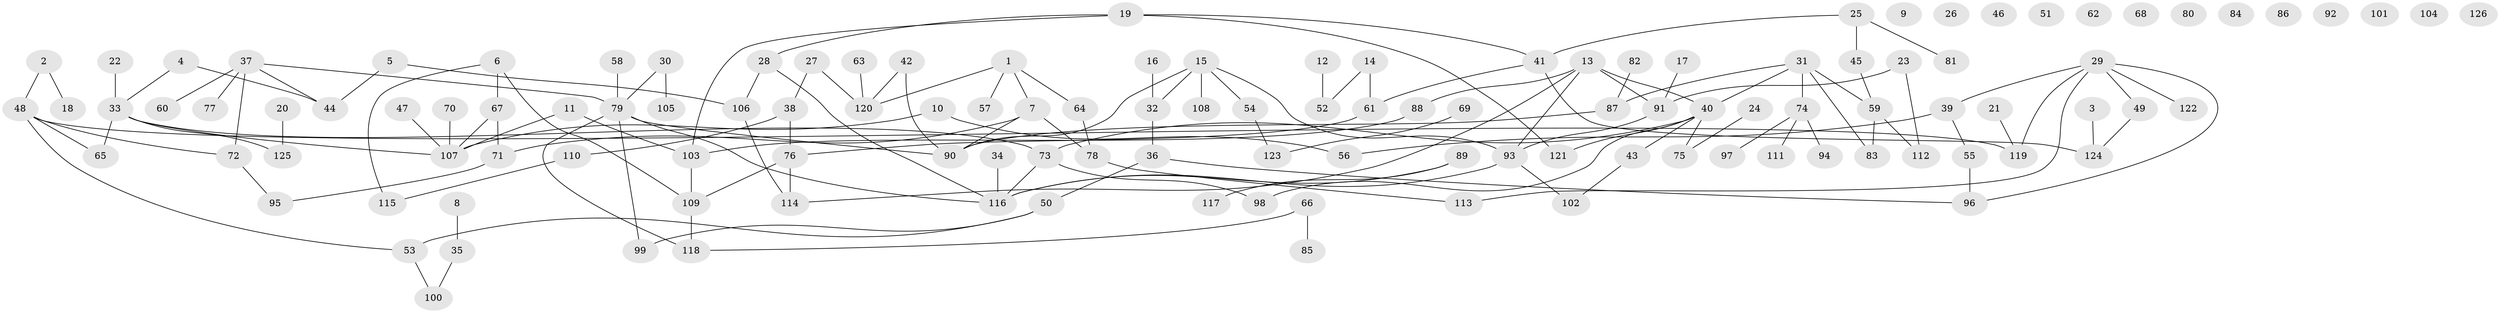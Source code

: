 // Generated by graph-tools (version 1.1) at 2025/49/03/09/25 03:49:12]
// undirected, 126 vertices, 145 edges
graph export_dot {
graph [start="1"]
  node [color=gray90,style=filled];
  1;
  2;
  3;
  4;
  5;
  6;
  7;
  8;
  9;
  10;
  11;
  12;
  13;
  14;
  15;
  16;
  17;
  18;
  19;
  20;
  21;
  22;
  23;
  24;
  25;
  26;
  27;
  28;
  29;
  30;
  31;
  32;
  33;
  34;
  35;
  36;
  37;
  38;
  39;
  40;
  41;
  42;
  43;
  44;
  45;
  46;
  47;
  48;
  49;
  50;
  51;
  52;
  53;
  54;
  55;
  56;
  57;
  58;
  59;
  60;
  61;
  62;
  63;
  64;
  65;
  66;
  67;
  68;
  69;
  70;
  71;
  72;
  73;
  74;
  75;
  76;
  77;
  78;
  79;
  80;
  81;
  82;
  83;
  84;
  85;
  86;
  87;
  88;
  89;
  90;
  91;
  92;
  93;
  94;
  95;
  96;
  97;
  98;
  99;
  100;
  101;
  102;
  103;
  104;
  105;
  106;
  107;
  108;
  109;
  110;
  111;
  112;
  113;
  114;
  115;
  116;
  117;
  118;
  119;
  120;
  121;
  122;
  123;
  124;
  125;
  126;
  1 -- 7;
  1 -- 57;
  1 -- 64;
  1 -- 120;
  2 -- 18;
  2 -- 48;
  3 -- 124;
  4 -- 33;
  4 -- 44;
  5 -- 44;
  5 -- 106;
  6 -- 67;
  6 -- 109;
  6 -- 115;
  7 -- 71;
  7 -- 78;
  7 -- 90;
  8 -- 35;
  10 -- 56;
  10 -- 107;
  11 -- 103;
  11 -- 107;
  12 -- 52;
  13 -- 40;
  13 -- 88;
  13 -- 91;
  13 -- 93;
  13 -- 114;
  14 -- 52;
  14 -- 61;
  15 -- 32;
  15 -- 54;
  15 -- 90;
  15 -- 93;
  15 -- 108;
  16 -- 32;
  17 -- 91;
  19 -- 28;
  19 -- 41;
  19 -- 103;
  19 -- 121;
  20 -- 125;
  21 -- 119;
  22 -- 33;
  23 -- 91;
  23 -- 112;
  24 -- 75;
  25 -- 41;
  25 -- 45;
  25 -- 81;
  27 -- 38;
  27 -- 120;
  28 -- 106;
  28 -- 116;
  29 -- 39;
  29 -- 49;
  29 -- 96;
  29 -- 113;
  29 -- 119;
  29 -- 122;
  30 -- 79;
  30 -- 105;
  31 -- 40;
  31 -- 59;
  31 -- 74;
  31 -- 83;
  31 -- 87;
  32 -- 36;
  33 -- 65;
  33 -- 73;
  33 -- 107;
  33 -- 125;
  34 -- 116;
  35 -- 100;
  36 -- 50;
  36 -- 96;
  37 -- 44;
  37 -- 60;
  37 -- 72;
  37 -- 77;
  37 -- 79;
  38 -- 76;
  38 -- 110;
  39 -- 55;
  39 -- 56;
  40 -- 43;
  40 -- 73;
  40 -- 75;
  40 -- 98;
  40 -- 121;
  41 -- 61;
  41 -- 124;
  42 -- 90;
  42 -- 120;
  43 -- 102;
  45 -- 59;
  47 -- 107;
  48 -- 53;
  48 -- 65;
  48 -- 72;
  48 -- 119;
  49 -- 124;
  50 -- 53;
  50 -- 99;
  53 -- 100;
  54 -- 123;
  55 -- 96;
  58 -- 79;
  59 -- 83;
  59 -- 112;
  61 -- 76;
  63 -- 120;
  64 -- 78;
  66 -- 85;
  66 -- 118;
  67 -- 71;
  67 -- 107;
  69 -- 123;
  70 -- 107;
  71 -- 95;
  72 -- 95;
  73 -- 98;
  73 -- 116;
  74 -- 94;
  74 -- 97;
  74 -- 111;
  76 -- 109;
  76 -- 114;
  78 -- 113;
  79 -- 90;
  79 -- 99;
  79 -- 116;
  79 -- 118;
  82 -- 87;
  87 -- 90;
  88 -- 103;
  89 -- 116;
  89 -- 117;
  91 -- 93;
  93 -- 102;
  93 -- 116;
  103 -- 109;
  106 -- 114;
  109 -- 118;
  110 -- 115;
}
